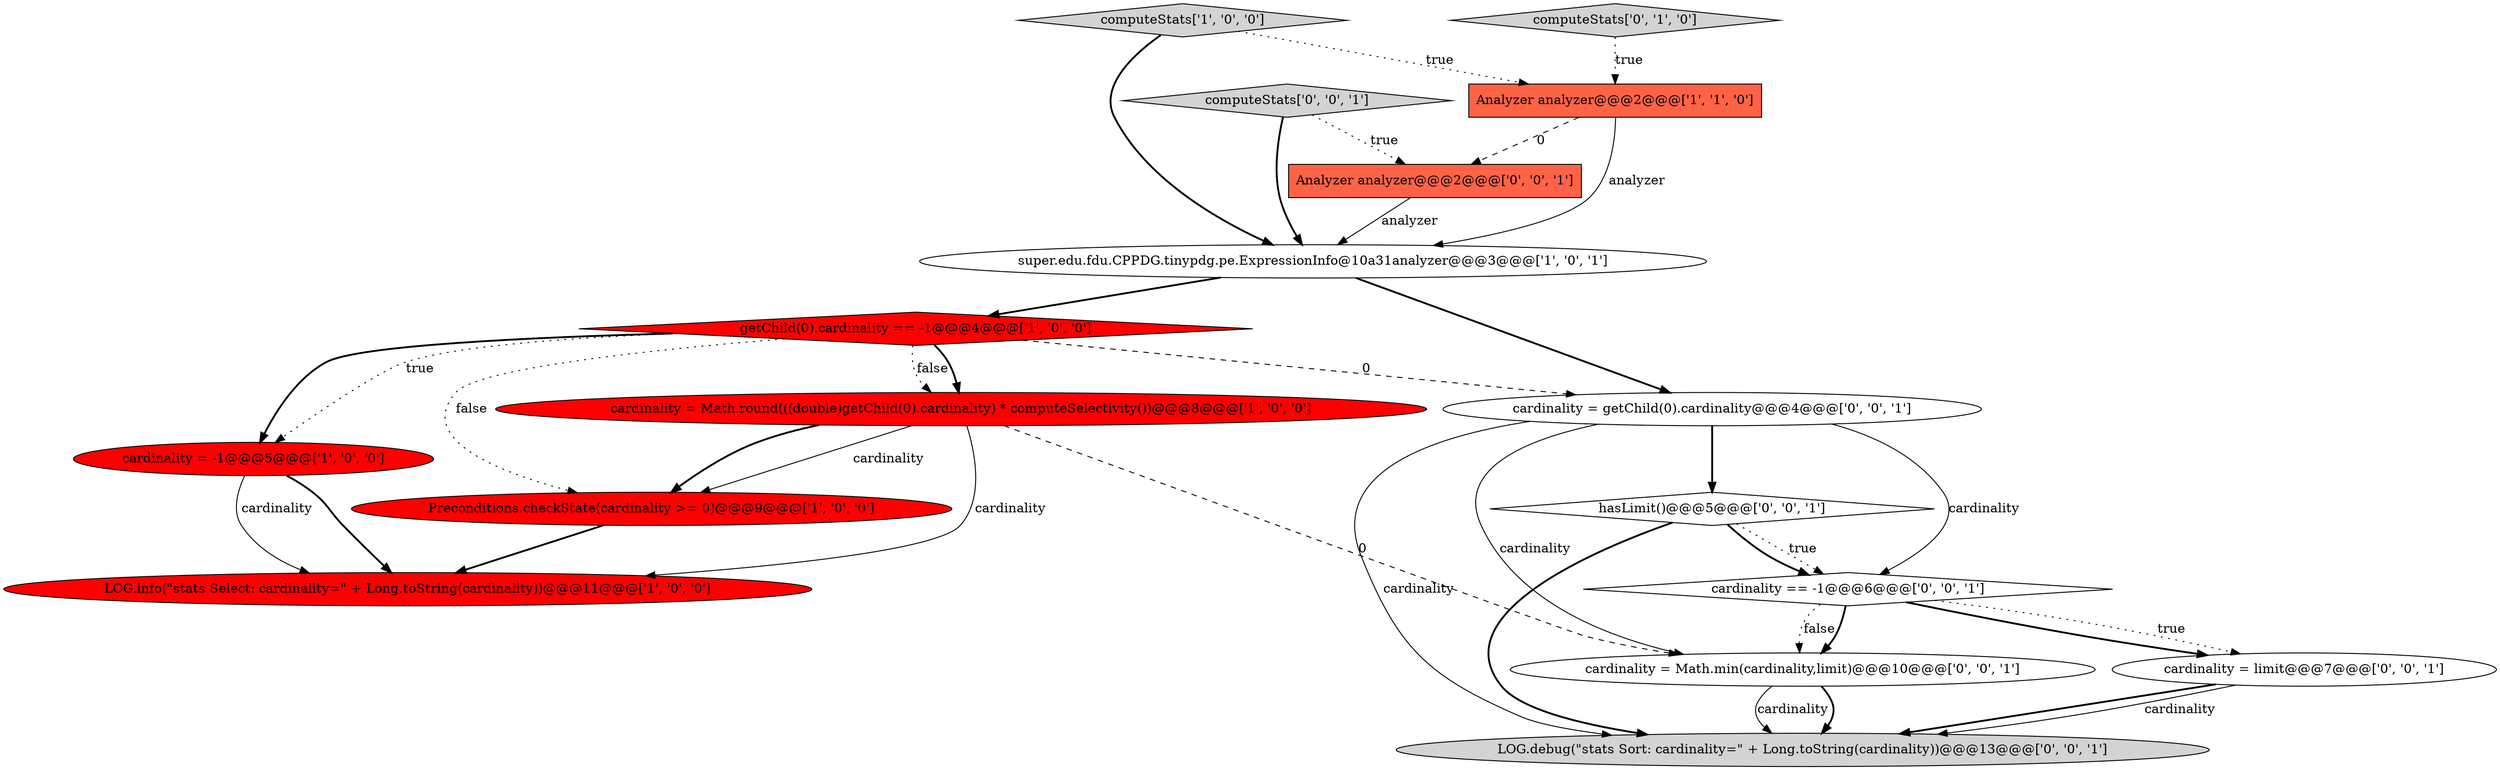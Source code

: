 digraph {
9 [style = filled, label = "cardinality == -1@@@6@@@['0', '0', '1']", fillcolor = white, shape = diamond image = "AAA0AAABBB3BBB"];
3 [style = filled, label = "cardinality = -1@@@5@@@['1', '0', '0']", fillcolor = red, shape = ellipse image = "AAA1AAABBB1BBB"];
6 [style = filled, label = "getChild(0).cardinality == -1@@@4@@@['1', '0', '0']", fillcolor = red, shape = diamond image = "AAA1AAABBB1BBB"];
13 [style = filled, label = "cardinality = limit@@@7@@@['0', '0', '1']", fillcolor = white, shape = ellipse image = "AAA0AAABBB3BBB"];
8 [style = filled, label = "computeStats['0', '1', '0']", fillcolor = lightgray, shape = diamond image = "AAA0AAABBB2BBB"];
4 [style = filled, label = "computeStats['1', '0', '0']", fillcolor = lightgray, shape = diamond image = "AAA0AAABBB1BBB"];
10 [style = filled, label = "LOG.debug(\"stats Sort: cardinality=\" + Long.toString(cardinality))@@@13@@@['0', '0', '1']", fillcolor = lightgray, shape = ellipse image = "AAA0AAABBB3BBB"];
16 [style = filled, label = "Analyzer analyzer@@@2@@@['0', '0', '1']", fillcolor = tomato, shape = box image = "AAA0AAABBB3BBB"];
12 [style = filled, label = "cardinality = getChild(0).cardinality@@@4@@@['0', '0', '1']", fillcolor = white, shape = ellipse image = "AAA0AAABBB3BBB"];
14 [style = filled, label = "computeStats['0', '0', '1']", fillcolor = lightgray, shape = diamond image = "AAA0AAABBB3BBB"];
15 [style = filled, label = "cardinality = Math.min(cardinality,limit)@@@10@@@['0', '0', '1']", fillcolor = white, shape = ellipse image = "AAA0AAABBB3BBB"];
11 [style = filled, label = "hasLimit()@@@5@@@['0', '0', '1']", fillcolor = white, shape = diamond image = "AAA0AAABBB3BBB"];
5 [style = filled, label = "super.edu.fdu.CPPDG.tinypdg.pe.ExpressionInfo@10a31analyzer@@@3@@@['1', '0', '1']", fillcolor = white, shape = ellipse image = "AAA0AAABBB1BBB"];
1 [style = filled, label = "Analyzer analyzer@@@2@@@['1', '1', '0']", fillcolor = tomato, shape = box image = "AAA0AAABBB1BBB"];
7 [style = filled, label = "cardinality = Math.round(((double)getChild(0).cardinality) * computeSelectivity())@@@8@@@['1', '0', '0']", fillcolor = red, shape = ellipse image = "AAA1AAABBB1BBB"];
0 [style = filled, label = "Preconditions.checkState(cardinality >= 0)@@@9@@@['1', '0', '0']", fillcolor = red, shape = ellipse image = "AAA1AAABBB1BBB"];
2 [style = filled, label = "LOG.info(\"stats Select: cardinality=\" + Long.toString(cardinality))@@@11@@@['1', '0', '0']", fillcolor = red, shape = ellipse image = "AAA1AAABBB1BBB"];
13->10 [style = bold, label=""];
6->3 [style = bold, label=""];
9->15 [style = dotted, label="false"];
6->0 [style = dotted, label="false"];
15->10 [style = bold, label=""];
4->1 [style = dotted, label="true"];
7->0 [style = solid, label="cardinality"];
0->2 [style = bold, label=""];
14->5 [style = bold, label=""];
12->11 [style = bold, label=""];
7->2 [style = solid, label="cardinality"];
11->9 [style = dotted, label="true"];
7->0 [style = bold, label=""];
6->7 [style = dotted, label="false"];
3->2 [style = solid, label="cardinality"];
11->9 [style = bold, label=""];
12->9 [style = solid, label="cardinality"];
15->10 [style = solid, label="cardinality"];
6->12 [style = dashed, label="0"];
14->16 [style = dotted, label="true"];
8->1 [style = dotted, label="true"];
16->5 [style = solid, label="analyzer"];
5->6 [style = bold, label=""];
3->2 [style = bold, label=""];
5->12 [style = bold, label=""];
11->10 [style = bold, label=""];
9->15 [style = bold, label=""];
1->16 [style = dashed, label="0"];
9->13 [style = dotted, label="true"];
12->15 [style = solid, label="cardinality"];
1->5 [style = solid, label="analyzer"];
7->15 [style = dashed, label="0"];
13->10 [style = solid, label="cardinality"];
6->7 [style = bold, label=""];
12->10 [style = solid, label="cardinality"];
6->3 [style = dotted, label="true"];
4->5 [style = bold, label=""];
9->13 [style = bold, label=""];
}
